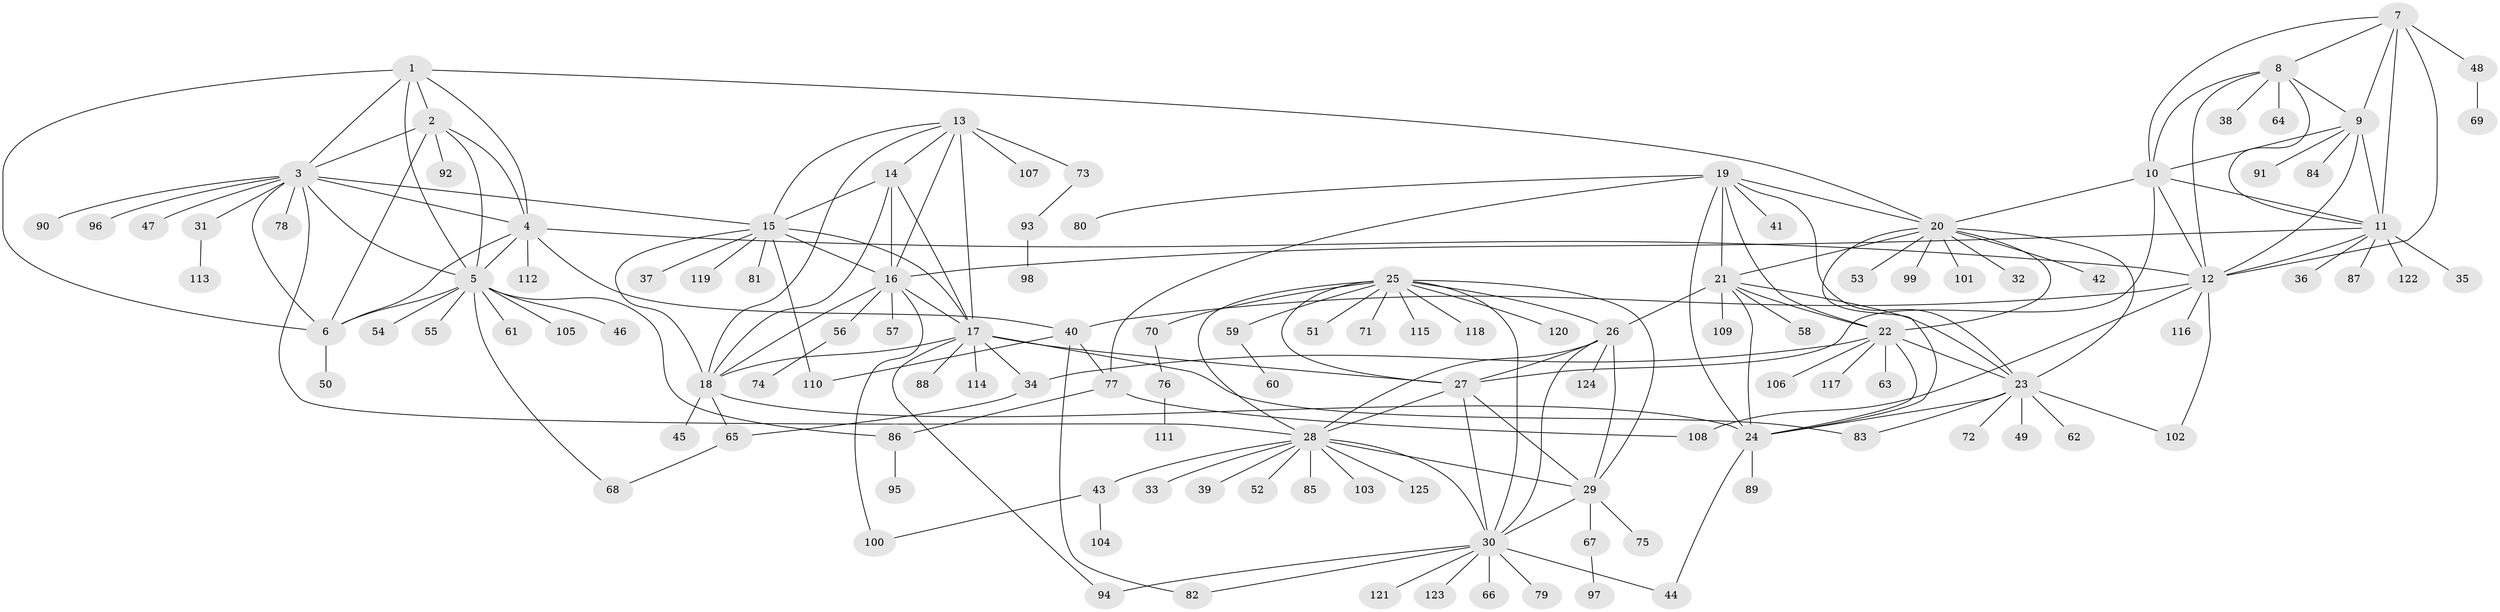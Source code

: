 // Generated by graph-tools (version 1.1) at 2025/11/02/27/25 16:11:37]
// undirected, 125 vertices, 194 edges
graph export_dot {
graph [start="1"]
  node [color=gray90,style=filled];
  1;
  2;
  3;
  4;
  5;
  6;
  7;
  8;
  9;
  10;
  11;
  12;
  13;
  14;
  15;
  16;
  17;
  18;
  19;
  20;
  21;
  22;
  23;
  24;
  25;
  26;
  27;
  28;
  29;
  30;
  31;
  32;
  33;
  34;
  35;
  36;
  37;
  38;
  39;
  40;
  41;
  42;
  43;
  44;
  45;
  46;
  47;
  48;
  49;
  50;
  51;
  52;
  53;
  54;
  55;
  56;
  57;
  58;
  59;
  60;
  61;
  62;
  63;
  64;
  65;
  66;
  67;
  68;
  69;
  70;
  71;
  72;
  73;
  74;
  75;
  76;
  77;
  78;
  79;
  80;
  81;
  82;
  83;
  84;
  85;
  86;
  87;
  88;
  89;
  90;
  91;
  92;
  93;
  94;
  95;
  96;
  97;
  98;
  99;
  100;
  101;
  102;
  103;
  104;
  105;
  106;
  107;
  108;
  109;
  110;
  111;
  112;
  113;
  114;
  115;
  116;
  117;
  118;
  119;
  120;
  121;
  122;
  123;
  124;
  125;
  1 -- 2;
  1 -- 3;
  1 -- 4;
  1 -- 5;
  1 -- 6;
  1 -- 20;
  2 -- 3;
  2 -- 4;
  2 -- 5;
  2 -- 6;
  2 -- 92;
  3 -- 4;
  3 -- 5;
  3 -- 6;
  3 -- 15;
  3 -- 28;
  3 -- 31;
  3 -- 47;
  3 -- 78;
  3 -- 90;
  3 -- 96;
  4 -- 5;
  4 -- 6;
  4 -- 12;
  4 -- 40;
  4 -- 112;
  5 -- 6;
  5 -- 46;
  5 -- 54;
  5 -- 55;
  5 -- 61;
  5 -- 68;
  5 -- 86;
  5 -- 105;
  6 -- 50;
  7 -- 8;
  7 -- 9;
  7 -- 10;
  7 -- 11;
  7 -- 12;
  7 -- 48;
  8 -- 9;
  8 -- 10;
  8 -- 11;
  8 -- 12;
  8 -- 38;
  8 -- 64;
  9 -- 10;
  9 -- 11;
  9 -- 12;
  9 -- 84;
  9 -- 91;
  10 -- 11;
  10 -- 12;
  10 -- 20;
  10 -- 27;
  11 -- 12;
  11 -- 16;
  11 -- 35;
  11 -- 36;
  11 -- 87;
  11 -- 122;
  12 -- 40;
  12 -- 102;
  12 -- 108;
  12 -- 116;
  13 -- 14;
  13 -- 15;
  13 -- 16;
  13 -- 17;
  13 -- 18;
  13 -- 73;
  13 -- 107;
  14 -- 15;
  14 -- 16;
  14 -- 17;
  14 -- 18;
  15 -- 16;
  15 -- 17;
  15 -- 18;
  15 -- 37;
  15 -- 81;
  15 -- 110;
  15 -- 119;
  16 -- 17;
  16 -- 18;
  16 -- 56;
  16 -- 57;
  16 -- 100;
  17 -- 18;
  17 -- 27;
  17 -- 34;
  17 -- 83;
  17 -- 88;
  17 -- 94;
  17 -- 114;
  18 -- 24;
  18 -- 45;
  18 -- 65;
  19 -- 20;
  19 -- 21;
  19 -- 22;
  19 -- 23;
  19 -- 24;
  19 -- 41;
  19 -- 77;
  19 -- 80;
  20 -- 21;
  20 -- 22;
  20 -- 23;
  20 -- 24;
  20 -- 32;
  20 -- 42;
  20 -- 53;
  20 -- 99;
  20 -- 101;
  21 -- 22;
  21 -- 23;
  21 -- 24;
  21 -- 26;
  21 -- 58;
  21 -- 109;
  22 -- 23;
  22 -- 24;
  22 -- 34;
  22 -- 63;
  22 -- 106;
  22 -- 117;
  23 -- 24;
  23 -- 49;
  23 -- 62;
  23 -- 72;
  23 -- 83;
  23 -- 102;
  24 -- 44;
  24 -- 89;
  25 -- 26;
  25 -- 27;
  25 -- 28;
  25 -- 29;
  25 -- 30;
  25 -- 51;
  25 -- 59;
  25 -- 70;
  25 -- 71;
  25 -- 115;
  25 -- 118;
  25 -- 120;
  26 -- 27;
  26 -- 28;
  26 -- 29;
  26 -- 30;
  26 -- 124;
  27 -- 28;
  27 -- 29;
  27 -- 30;
  28 -- 29;
  28 -- 30;
  28 -- 33;
  28 -- 39;
  28 -- 43;
  28 -- 52;
  28 -- 85;
  28 -- 103;
  28 -- 125;
  29 -- 30;
  29 -- 67;
  29 -- 75;
  30 -- 44;
  30 -- 66;
  30 -- 79;
  30 -- 82;
  30 -- 94;
  30 -- 121;
  30 -- 123;
  31 -- 113;
  34 -- 65;
  40 -- 77;
  40 -- 82;
  40 -- 110;
  43 -- 100;
  43 -- 104;
  48 -- 69;
  56 -- 74;
  59 -- 60;
  65 -- 68;
  67 -- 97;
  70 -- 76;
  73 -- 93;
  76 -- 111;
  77 -- 86;
  77 -- 108;
  86 -- 95;
  93 -- 98;
}
